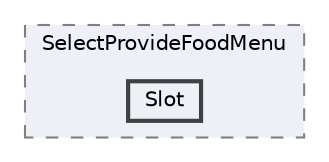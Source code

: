 digraph "202_Lobby_UI/Window/SelectProvideWindow/Prefab/UI/SelectProvideFoodMenu/Slot"
{
 // LATEX_PDF_SIZE
  bgcolor="transparent";
  edge [fontname=Helvetica,fontsize=10,labelfontname=Helvetica,labelfontsize=10];
  node [fontname=Helvetica,fontsize=10,shape=box,height=0.2,width=0.4];
  compound=true
  subgraph clusterdir_5797c04c4409972b2d61beaae2ee4cf6 {
    graph [ bgcolor="#edf0f7", pencolor="grey50", label="SelectProvideFoodMenu", fontname=Helvetica,fontsize=10 style="filled,dashed", URL="dir_5797c04c4409972b2d61beaae2ee4cf6.html",tooltip=""]
  dir_b6a0cf381e9cc6d73ae805741a862491 [label="Slot", fillcolor="#edf0f7", color="grey25", style="filled,bold", URL="dir_b6a0cf381e9cc6d73ae805741a862491.html",tooltip=""];
  }
}
